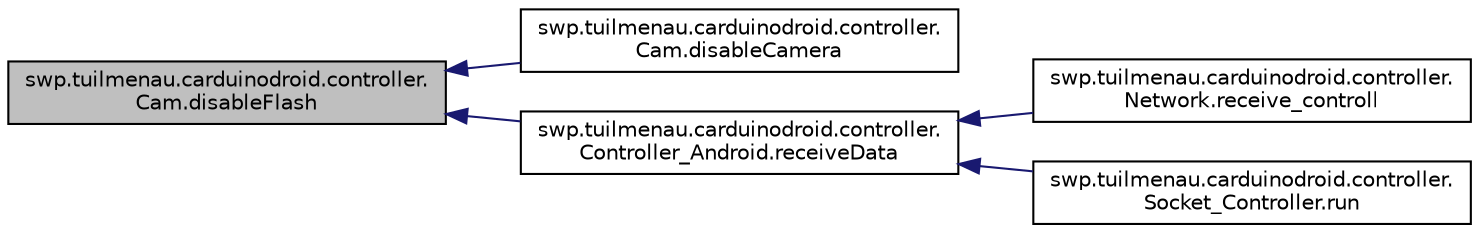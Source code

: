 digraph "swp.tuilmenau.carduinodroid.controller.Cam.disableFlash"
{
  edge [fontname="Helvetica",fontsize="10",labelfontname="Helvetica",labelfontsize="10"];
  node [fontname="Helvetica",fontsize="10",shape=record];
  rankdir="LR";
  Node1 [label="swp.tuilmenau.carduinodroid.controller.\lCam.disableFlash",height=0.2,width=0.4,color="black", fillcolor="grey75", style="filled", fontcolor="black"];
  Node1 -> Node2 [dir="back",color="midnightblue",fontsize="10",style="solid",fontname="Helvetica"];
  Node2 [label="swp.tuilmenau.carduinodroid.controller.\lCam.disableCamera",height=0.2,width=0.4,color="black", fillcolor="white", style="filled",URL="$classswp_1_1tuilmenau_1_1carduinodroid_1_1controller_1_1_cam.html#a31a9a63c265425f1917dea93e722e49f"];
  Node1 -> Node3 [dir="back",color="midnightblue",fontsize="10",style="solid",fontname="Helvetica"];
  Node3 [label="swp.tuilmenau.carduinodroid.controller.\lController_Android.receiveData",height=0.2,width=0.4,color="black", fillcolor="white", style="filled",URL="$classswp_1_1tuilmenau_1_1carduinodroid_1_1controller_1_1_controller___android.html#aee7580998e493c8fafa0ddd0dff31704"];
  Node3 -> Node4 [dir="back",color="midnightblue",fontsize="10",style="solid",fontname="Helvetica"];
  Node4 [label="swp.tuilmenau.carduinodroid.controller.\lNetwork.receive_controll",height=0.2,width=0.4,color="black", fillcolor="white", style="filled",URL="$classswp_1_1tuilmenau_1_1carduinodroid_1_1controller_1_1_network.html#a3bdf599c2a8dfadbe3b2d8e7c00b8ab0"];
  Node3 -> Node5 [dir="back",color="midnightblue",fontsize="10",style="solid",fontname="Helvetica"];
  Node5 [label="swp.tuilmenau.carduinodroid.controller.\lSocket_Controller.run",height=0.2,width=0.4,color="black", fillcolor="white", style="filled",URL="$classswp_1_1tuilmenau_1_1carduinodroid_1_1controller_1_1_socket___controller.html#a490674a59c3992603e27ef75821e61d6"];
}
